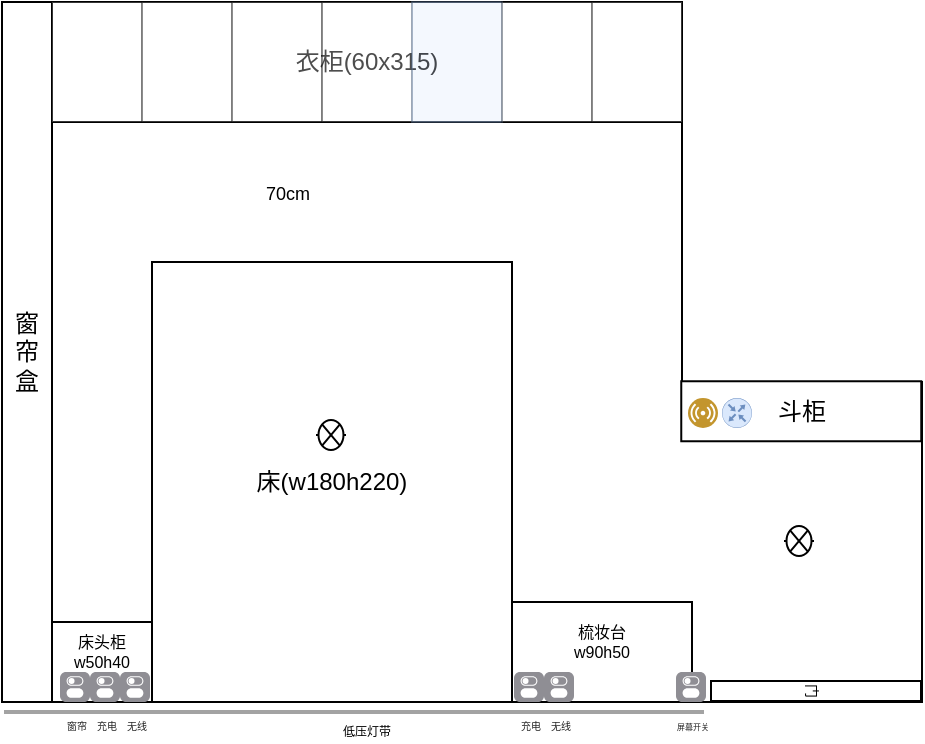 <mxfile version="22.1.4" type="github" pages="6">
  <diagram id="iGxLTob1CFTJOu1sMd-u" name="主卧">
    <mxGraphModel dx="678" dy="380" grid="0" gridSize="10" guides="0" tooltips="1" connect="1" arrows="1" fold="1" page="0" pageScale="1" pageWidth="500" pageHeight="400" background="none" math="0" shadow="0">
      <root>
        <mxCell id="0" />
        <mxCell id="1" parent="0" />
        <mxCell id="2" value="" style="rounded=0;whiteSpace=wrap;html=1;" parent="1" vertex="1">
          <mxGeometry x="350" y="219" width="120" height="160" as="geometry" />
        </mxCell>
        <mxCell id="3" value="" style="rounded=0;whiteSpace=wrap;html=1;" parent="1" vertex="1">
          <mxGeometry x="10" y="29" width="340" height="350" as="geometry" />
        </mxCell>
        <mxCell id="4" value="&lt;font style=&quot;font-size: 7px;&quot;&gt;门&lt;/font&gt;" style="rounded=0;whiteSpace=wrap;html=1;rotation=90;" parent="1" vertex="1">
          <mxGeometry x="412" y="321" width="10" height="105" as="geometry" />
        </mxCell>
        <mxCell id="5" value="&lt;font style=&quot;font-size: 12px;&quot;&gt;窗帘盒&lt;/font&gt;" style="rounded=0;whiteSpace=wrap;html=1;" parent="1" vertex="1">
          <mxGeometry x="10" y="29" width="25" height="350" as="geometry" />
        </mxCell>
        <mxCell id="6" value="床头柜&lt;br&gt;w50h40&lt;br&gt;&lt;br&gt;" style="rounded=0;whiteSpace=wrap;html=1;fontSize=8;" parent="1" vertex="1">
          <mxGeometry x="35" y="339" width="50" height="40" as="geometry" />
        </mxCell>
        <mxCell id="7" value="" style="rounded=0;whiteSpace=wrap;html=1;fontSize=12;strokeWidth=0;strokeColor=none;" parent="1" vertex="1">
          <mxGeometry x="345" y="220" width="10" height="158" as="geometry" />
        </mxCell>
        <mxCell id="8" value="梳妆台&lt;br&gt;w90h50&lt;br&gt;&lt;br&gt;" style="rounded=0;whiteSpace=wrap;html=1;fontSize=8;" parent="1" vertex="1">
          <mxGeometry x="265" y="329" width="90" height="50" as="geometry" />
        </mxCell>
        <mxCell id="9" value="斗柜" style="rounded=0;whiteSpace=wrap;html=1;rotation=90;horizontal=0;" parent="1" vertex="1">
          <mxGeometry x="394.63" y="173.63" width="30" height="120" as="geometry" />
        </mxCell>
        <mxCell id="10" value="&lt;font style=&quot;font-size: 9px;&quot;&gt;70cm&lt;/font&gt;" style="rounded=0;whiteSpace=wrap;html=1;rotation=90;horizontal=0;strokeColor=none;" parent="1" vertex="1">
          <mxGeometry x="118" y="109" width="70" height="30" as="geometry" />
        </mxCell>
        <mxCell id="11" value="衣柜(60x315)" style="rounded=0;whiteSpace=wrap;html=1;" parent="1" vertex="1">
          <mxGeometry x="35" y="29" width="315" height="60" as="geometry" />
        </mxCell>
        <mxCell id="12" value="床(w180h220)" style="rounded=0;whiteSpace=wrap;html=1;" parent="1" vertex="1">
          <mxGeometry x="85" y="159" width="180" height="220" as="geometry" />
        </mxCell>
        <mxCell id="jFWw-1WB0AM2nuvwrmAK-12" value="" style="rounded=0;whiteSpace=wrap;html=1;fontSize=16;opacity=30;" parent="1" vertex="1">
          <mxGeometry x="35" y="29" width="45" height="60" as="geometry" />
        </mxCell>
        <mxCell id="jFWw-1WB0AM2nuvwrmAK-13" value="" style="rounded=0;whiteSpace=wrap;html=1;fontSize=16;opacity=30;" parent="1" vertex="1">
          <mxGeometry x="80" y="29" width="45" height="60" as="geometry" />
        </mxCell>
        <mxCell id="jFWw-1WB0AM2nuvwrmAK-14" value="" style="rounded=0;whiteSpace=wrap;html=1;fontSize=16;opacity=30;" parent="1" vertex="1">
          <mxGeometry x="125" y="29" width="45" height="60" as="geometry" />
        </mxCell>
        <mxCell id="jFWw-1WB0AM2nuvwrmAK-15" value="" style="rounded=0;whiteSpace=wrap;html=1;fontSize=16;opacity=30;" parent="1" vertex="1">
          <mxGeometry x="170" y="29" width="45" height="60" as="geometry" />
        </mxCell>
        <mxCell id="jFWw-1WB0AM2nuvwrmAK-16" value="" style="rounded=0;whiteSpace=wrap;html=1;fontSize=16;opacity=30;fillColor=#dae8fc;strokeColor=#6c8ebf;" parent="1" vertex="1">
          <mxGeometry x="215" y="29" width="45" height="60" as="geometry" />
        </mxCell>
        <mxCell id="jFWw-1WB0AM2nuvwrmAK-17" value="" style="rounded=0;whiteSpace=wrap;html=1;fontSize=16;opacity=30;" parent="1" vertex="1">
          <mxGeometry x="260" y="29" width="45" height="60" as="geometry" />
        </mxCell>
        <mxCell id="jFWw-1WB0AM2nuvwrmAK-18" value="" style="rounded=0;whiteSpace=wrap;html=1;fontSize=16;opacity=30;" parent="1" vertex="1">
          <mxGeometry x="305" y="29" width="45" height="60" as="geometry" />
        </mxCell>
        <mxCell id="hAA1NZ7OuUM9K7THEyfF-14" value="" style="image;aspect=fixed;perimeter=ellipsePerimeter;html=1;align=center;shadow=0;dashed=0;fontColor=#4277BB;labelBackgroundColor=default;fontSize=12;spacingTop=3;image=img/lib/ibm/users/sensor.svg;imageBackground=default;fillStyle=hatch;" vertex="1" parent="1">
          <mxGeometry x="353" y="227" width="15" height="15" as="geometry" />
        </mxCell>
        <mxCell id="1U1xgXzTZR26I6f4ALCo-12" value="&lt;font style=&quot;font-size: 4px;&quot;&gt;屏幕开关&lt;/font&gt;" style="html=1;strokeWidth=1;shadow=0;dashed=0;shape=mxgraph.ios7.misc.switch;fillColor=#8F8E94;strokeColor=none;buttonText=;strokeColor2=#222222;fontColor=#222222;fontSize=8;verticalLabelPosition=bottom;verticalAlign=top;align=center;sketch=0;" vertex="1" parent="1">
          <mxGeometry x="347" y="364" width="15" height="15" as="geometry" />
        </mxCell>
        <mxCell id="1U1xgXzTZR26I6f4ALCo-13" value="&lt;font style=&quot;font-size: 5px;&quot;&gt;充电&lt;/font&gt;" style="html=1;strokeWidth=1;shadow=0;dashed=0;shape=mxgraph.ios7.misc.switch;fillColor=#8F8E94;strokeColor=none;buttonText=;strokeColor2=#222222;fontColor=#222222;fontSize=8;verticalLabelPosition=bottom;verticalAlign=top;align=center;sketch=0;" vertex="1" parent="1">
          <mxGeometry x="266" y="364" width="15" height="15" as="geometry" />
        </mxCell>
        <mxCell id="1U1xgXzTZR26I6f4ALCo-14" value="&lt;font style=&quot;font-size: 5px;&quot;&gt;无线&lt;/font&gt;" style="html=1;strokeWidth=1;shadow=0;dashed=0;shape=mxgraph.ios7.misc.switch;fillColor=#8F8E94;strokeColor=none;buttonText=;strokeColor2=#222222;fontColor=#222222;fontSize=8;verticalLabelPosition=bottom;verticalAlign=top;align=center;sketch=0;" vertex="1" parent="1">
          <mxGeometry x="69" y="364" width="15" height="15" as="geometry" />
        </mxCell>
        <mxCell id="1U1xgXzTZR26I6f4ALCo-15" value="&lt;font style=&quot;font-size: 5px;&quot;&gt;充电&lt;/font&gt;" style="html=1;strokeWidth=1;shadow=0;dashed=0;shape=mxgraph.ios7.misc.switch;fillColor=#8F8E94;strokeColor=none;buttonText=;strokeColor2=#222222;fontColor=#222222;fontSize=8;verticalLabelPosition=bottom;verticalAlign=top;align=center;sketch=0;" vertex="1" parent="1">
          <mxGeometry x="54" y="364" width="15" height="15" as="geometry" />
        </mxCell>
        <mxCell id="1U1xgXzTZR26I6f4ALCo-17" value="&lt;font style=&quot;font-size: 5px;&quot;&gt;无线&lt;/font&gt;" style="html=1;strokeWidth=1;shadow=0;dashed=0;shape=mxgraph.ios7.misc.switch;fillColor=#8F8E94;strokeColor=none;buttonText=;strokeColor2=#222222;fontColor=#222222;fontSize=8;verticalLabelPosition=bottom;verticalAlign=top;align=center;sketch=0;" vertex="1" parent="1">
          <mxGeometry x="281" y="364" width="15" height="15" as="geometry" />
        </mxCell>
        <mxCell id="1U1xgXzTZR26I6f4ALCo-18" value="&lt;font style=&quot;font-size: 5px;&quot;&gt;窗帘&lt;/font&gt;" style="html=1;strokeWidth=1;shadow=0;dashed=0;shape=mxgraph.ios7.misc.switch;fillColor=#8F8E94;strokeColor=none;buttonText=;strokeColor2=#222222;fontColor=#222222;fontSize=8;verticalLabelPosition=bottom;verticalAlign=top;align=center;sketch=0;" vertex="1" parent="1">
          <mxGeometry x="39" y="364" width="15" height="15" as="geometry" />
        </mxCell>
        <mxCell id="1U1xgXzTZR26I6f4ALCo-19" value="" style="sketch=0;points=[[0.5,0,0],[1,0.5,0],[0.5,1,0],[0,0.5,0],[0.145,0.145,0],[0.856,0.145,0],[0.855,0.856,0],[0.145,0.855,0]];verticalLabelPosition=bottom;html=1;verticalAlign=top;aspect=fixed;align=center;pointerEvents=1;shape=mxgraph.cisco19.rect;prIcon=router;fontSize=16;fillColor=#dae8fc;strokeColor=#6c8ebf;" vertex="1" parent="1">
          <mxGeometry x="370" y="227" width="15" height="15" as="geometry" />
        </mxCell>
        <mxCell id="y-0ovtjLK2a4nf-JqHrx-13" value="" style="pointerEvents=1;verticalLabelPosition=bottom;shadow=0;dashed=0;align=center;html=1;verticalAlign=top;shape=mxgraph.electrical.miscellaneous.light_bulb;" vertex="1" parent="1">
          <mxGeometry x="401" y="291" width="15" height="15" as="geometry" />
        </mxCell>
        <mxCell id="y-0ovtjLK2a4nf-JqHrx-14" value="" style="pointerEvents=1;verticalLabelPosition=bottom;shadow=0;dashed=0;align=center;html=1;verticalAlign=top;shape=mxgraph.electrical.miscellaneous.light_bulb;" vertex="1" parent="1">
          <mxGeometry x="167" y="238" width="15" height="15" as="geometry" />
        </mxCell>
        <mxCell id="y-0ovtjLK2a4nf-JqHrx-15" value="" style="endArrow=none;html=1;rounded=1;strokeWidth=2;opacity=60;shadow=0;fillColor=#f5f5f5;strokeColor=#666666;" edge="1" parent="1">
          <mxGeometry width="50" height="50" relative="1" as="geometry">
            <mxPoint x="11" y="384" as="sourcePoint" />
            <mxPoint x="361" y="384" as="targetPoint" />
          </mxGeometry>
        </mxCell>
        <mxCell id="y-0ovtjLK2a4nf-JqHrx-16" value="&lt;font style=&quot;font-size: 6px;&quot;&gt;低压灯带&lt;/font&gt;" style="edgeLabel;html=1;align=center;verticalAlign=middle;resizable=0;points=[];" vertex="1" connectable="0" parent="y-0ovtjLK2a4nf-JqHrx-15">
          <mxGeometry x="0.065" y="1" relative="1" as="geometry">
            <mxPoint x="-6" y="9" as="offset" />
          </mxGeometry>
        </mxCell>
      </root>
    </mxGraphModel>
  </diagram>
  <diagram id="X76r_KgreaUT2XttwzLK" name="次卧">
    <mxGraphModel dx="678" dy="380" grid="0" gridSize="10" guides="1" tooltips="1" connect="1" arrows="1" fold="1" page="0" pageScale="1" pageWidth="400" pageHeight="400" math="0" shadow="0">
      <root>
        <mxCell id="0" />
        <mxCell id="1" parent="0" />
        <mxCell id="YC-ziz15fnvhEWZhQmtj-1" value="" style="rounded=0;whiteSpace=wrap;html=1;" parent="1" vertex="1">
          <mxGeometry x="48" y="93" width="340" height="270" as="geometry" />
        </mxCell>
        <mxCell id="YC-ziz15fnvhEWZhQmtj-2" value="" style="rounded=0;whiteSpace=wrap;html=1;fontSize=7;" parent="1" vertex="1">
          <mxGeometry x="23" y="93" width="25" height="55" as="geometry" />
        </mxCell>
        <mxCell id="YC-ziz15fnvhEWZhQmtj-3" value="" style="rounded=0;whiteSpace=wrap;html=1;" parent="1" vertex="1">
          <mxGeometry x="48" y="93" width="15" height="270" as="geometry" />
        </mxCell>
        <mxCell id="YC-ziz15fnvhEWZhQmtj-4" value="&amp;nbsp; 空调" style="rounded=0;whiteSpace=wrap;html=1;" parent="1" vertex="1">
          <mxGeometry x="262" y="93" width="125" height="55" as="geometry" />
        </mxCell>
        <mxCell id="YC-ziz15fnvhEWZhQmtj-5" value="&lt;font style=&quot;font-size: 9px;&quot;&gt;推&lt;br&gt;拉&lt;br&gt;门&lt;/font&gt;" style="rounded=0;whiteSpace=wrap;html=1;" parent="1" vertex="1">
          <mxGeometry x="23" y="148" width="25" height="195" as="geometry" />
        </mxCell>
        <mxCell id="YC-ziz15fnvhEWZhQmtj-6" style="edgeStyle=none;html=1;fontSize=9;" parent="1" source="YC-ziz15fnvhEWZhQmtj-7" edge="1">
          <mxGeometry relative="1" as="geometry">
            <mxPoint x="207" y="190" as="targetPoint" />
            <Array as="points" />
          </mxGeometry>
        </mxCell>
        <mxCell id="YC-ziz15fnvhEWZhQmtj-7" value="&lt;font style=&quot;font-size: 9px;&quot;&gt;65cm&lt;/font&gt;" style="rounded=0;whiteSpace=wrap;html=1;fontSize=7;strokeColor=none;" parent="1" vertex="1">
          <mxGeometry x="193" y="148" width="30" height="65" as="geometry" />
        </mxCell>
        <mxCell id="YC-ziz15fnvhEWZhQmtj-8" value="椅子(60x60)" style="rounded=1;whiteSpace=wrap;html=1;fontSize=7;" parent="1" vertex="1">
          <mxGeometry x="88" y="280" width="60" height="60" as="geometry" />
        </mxCell>
        <mxCell id="YC-ziz15fnvhEWZhQmtj-9" value="桌子(110x60)" style="rounded=0;whiteSpace=wrap;html=1;fontSize=7;" parent="1" vertex="1">
          <mxGeometry x="63" y="303" width="110" height="60" as="geometry" />
        </mxCell>
        <mxCell id="YC-ziz15fnvhEWZhQmtj-11" value="床(150x215)" style="rounded=0;whiteSpace=wrap;html=1;" parent="1" vertex="1">
          <mxGeometry x="173" y="213" width="215" height="150" as="geometry" />
        </mxCell>
        <mxCell id="YC-ziz15fnvhEWZhQmtj-12" value="衣柜(55x200)" style="rounded=0;whiteSpace=wrap;html=1;" parent="1" vertex="1">
          <mxGeometry x="63" y="93" width="200" height="55" as="geometry" />
        </mxCell>
        <mxCell id="YC-ziz15fnvhEWZhQmtj-14" value="&lt;font style=&quot;font-size: 7px;&quot;&gt;门&lt;/font&gt;" style="rounded=0;whiteSpace=wrap;html=1;" parent="1" vertex="1">
          <mxGeometry x="298" y="93" width="90" height="10" as="geometry" />
        </mxCell>
        <mxCell id="iZ8hNC7S2IU6sly-sq2m-1" value="开&lt;br&gt;放&lt;br&gt;格" style="rounded=0;whiteSpace=wrap;html=1;fontSize=7;" parent="1" vertex="1">
          <mxGeometry x="263" y="93" width="20" height="55" as="geometry" />
        </mxCell>
        <mxCell id="YC-ziz15fnvhEWZhQmtj-13" value="&lt;font style=&quot;font-size: 7px;&quot;&gt;门&lt;/font&gt;" style="rounded=0;whiteSpace=wrap;html=1;" parent="1" vertex="1">
          <mxGeometry x="378" y="93" width="10" height="100" as="geometry" />
        </mxCell>
        <mxCell id="QCL5Y7JUFVMOseOvX-Qa-1" value="" style="image;aspect=fixed;perimeter=ellipsePerimeter;html=1;align=center;shadow=0;dashed=0;fontColor=#4277BB;labelBackgroundColor=default;fontSize=5;spacingTop=3;image=img/lib/ibm/users/sensor.svg;imageBackground=default;fillStyle=hatch;" vertex="1" parent="1">
          <mxGeometry x="156" y="348" width="15" height="15" as="geometry" />
        </mxCell>
        <mxCell id="QCL5Y7JUFVMOseOvX-Qa-2" value="无线" style="html=1;strokeWidth=1;shadow=0;dashed=0;shape=mxgraph.ios7.misc.switch;fillColor=#8F8E94;strokeColor=none;buttonText=;strokeColor2=#222222;fontColor=#222222;fontSize=5;verticalLabelPosition=bottom;verticalAlign=top;align=center;sketch=0;" vertex="1" parent="1">
          <mxGeometry x="141" y="348" width="15" height="15" as="geometry" />
        </mxCell>
        <mxCell id="QCL5Y7JUFVMOseOvX-Qa-4" value="&lt;font style=&quot;font-size: 4px;&quot;&gt;屏幕开关&lt;/font&gt;" style="html=1;strokeWidth=1;shadow=0;dashed=0;shape=mxgraph.ios7.misc.switch;fillColor=#8F8E94;strokeColor=none;buttonText=;strokeColor2=#222222;fontColor=#222222;fontSize=8;verticalLabelPosition=middle;verticalAlign=middle;align=right;sketch=0;labelPosition=left;" vertex="1" parent="1">
          <mxGeometry x="373" y="196" width="15" height="15" as="geometry" />
        </mxCell>
        <mxCell id="ufWRIlh_Pgv1zST5EozJ-1" value="插座" style="html=1;strokeWidth=1;shadow=0;dashed=0;shape=mxgraph.ios7.misc.switch;fillColor=#8F8E94;strokeColor=none;buttonText=;strokeColor2=#222222;fontColor=#222222;fontSize=5;verticalLabelPosition=bottom;verticalAlign=top;align=center;sketch=0;" vertex="1" parent="1">
          <mxGeometry x="126" y="348" width="15" height="15" as="geometry" />
        </mxCell>
        <mxCell id="ufWRIlh_Pgv1zST5EozJ-2" value="插座" style="html=1;strokeWidth=1;shadow=0;dashed=0;shape=mxgraph.ios7.misc.switch;fillColor=#8F8E94;strokeColor=none;buttonText=;strokeColor2=#222222;fontColor=#222222;fontSize=5;verticalLabelPosition=bottom;verticalAlign=top;align=center;sketch=0;" vertex="1" parent="1">
          <mxGeometry x="111" y="348" width="15" height="15" as="geometry" />
        </mxCell>
        <mxCell id="fs9x7nTa7O9UlMrbhS-D-1" value="" style="rounded=0;whiteSpace=wrap;html=1;fontSize=7;" vertex="1" parent="1">
          <mxGeometry x="23" y="343" width="25" height="20" as="geometry" />
        </mxCell>
        <mxCell id="fs9x7nTa7O9UlMrbhS-D-2" value="&lt;font style=&quot;font-size: 4px;&quot;&gt;窗帘盒&lt;/font&gt;" style="rounded=0;whiteSpace=wrap;html=1;" vertex="1" parent="1">
          <mxGeometry x="48" y="93" width="15" height="55" as="geometry" />
        </mxCell>
        <mxCell id="fs9x7nTa7O9UlMrbhS-D-3" value="&lt;font style=&quot;font-size: 4px;&quot;&gt;窗帘盒&lt;/font&gt;" style="rounded=0;whiteSpace=wrap;html=1;" vertex="1" parent="1">
          <mxGeometry x="48" y="343" width="15" height="20" as="geometry" />
        </mxCell>
      </root>
    </mxGraphModel>
  </diagram>
  <diagram id="aLSxvwJ0gBWf9LIRor2G" name="儿童房">
    <mxGraphModel dx="678" dy="380" grid="0" gridSize="10" guides="1" tooltips="1" connect="1" arrows="1" fold="1" page="0" pageScale="1" pageWidth="500" pageHeight="400" math="0" shadow="0">
      <root>
        <mxCell id="0" />
        <mxCell id="1" parent="0" />
        <mxCell id="jQ-a7CguUcNQit3pCRuz-1" value="" style="rounded=0;whiteSpace=wrap;html=1;" parent="1" vertex="1">
          <mxGeometry x="22" y="65" width="285" height="260" as="geometry" />
        </mxCell>
        <mxCell id="jQ-a7CguUcNQit3pCRuz-5" value="椅子" style="rounded=1;whiteSpace=wrap;html=1;strokeColor=#000000;" parent="1" vertex="1">
          <mxGeometry x="62" y="113" width="60" height="60" as="geometry" />
        </mxCell>
        <mxCell id="jQ-a7CguUcNQit3pCRuz-6" value="&lt;br&gt;&lt;br&gt;桌子(140x70)" style="rounded=0;whiteSpace=wrap;html=1;" parent="1" vertex="1">
          <mxGeometry x="22" y="65" width="140" height="70" as="geometry" />
        </mxCell>
        <mxCell id="jQ-a7CguUcNQit3pCRuz-7" value="吊柜" style="rounded=0;whiteSpace=wrap;html=1;opacity=10;" parent="1" vertex="1">
          <mxGeometry x="22" y="65" width="140" height="35" as="geometry" />
        </mxCell>
        <mxCell id="jQ-a7CguUcNQit3pCRuz-8" value="&lt;font style=&quot;font-size: 10px;&quot;&gt;空调&lt;/font&gt;" style="rounded=0;whiteSpace=wrap;html=1;" parent="1" vertex="1">
          <mxGeometry x="22" y="270" width="110" height="55" as="geometry" />
        </mxCell>
        <mxCell id="jQ-a7CguUcNQit3pCRuz-9" value="&lt;font style=&quot;font-size: 7px;&quot;&gt;门&lt;/font&gt;" style="rounded=0;whiteSpace=wrap;html=1;" parent="1" vertex="1">
          <mxGeometry x="22" y="220" width="10" height="105" as="geometry" />
        </mxCell>
        <mxCell id="jQ-a7CguUcNQit3pCRuz-10" value="&lt;font style=&quot;font-size: 7px;&quot;&gt;门&lt;/font&gt;" style="rounded=0;whiteSpace=wrap;html=1;rotation=90;" parent="1" vertex="1">
          <mxGeometry x="62" y="275" width="10" height="90" as="geometry" />
        </mxCell>
        <mxCell id="jQ-a7CguUcNQit3pCRuz-11" value="&lt;br&gt;衣柜高 285 - 30 = 250&lt;br&gt;&lt;br&gt;床&lt;br&gt;205x135x50&lt;br&gt;190x135x20&lt;br&gt;&lt;br&gt;" style="text;html=1;strokeColor=none;fillColor=none;align=left;verticalAlign=middle;whiteSpace=wrap;rounded=0;" parent="1" vertex="1">
          <mxGeometry x="322" y="97" width="163" height="223" as="geometry" />
        </mxCell>
        <mxCell id="jQ-a7CguUcNQit3pCRuz-2" value="床(w135h205)" style="rounded=0;whiteSpace=wrap;html=1;" parent="1" vertex="1">
          <mxGeometry x="172" y="65" width="135" height="205" as="geometry" />
        </mxCell>
        <mxCell id="jQ-a7CguUcNQit3pCRuz-3" value="&lt;font style=&quot;font-size: 8px;&quot;&gt;窗帘盒&lt;/font&gt;" style="rounded=0;whiteSpace=wrap;html=1;strokeColor=#4e4646;" parent="1" vertex="1">
          <mxGeometry x="292" y="270" width="15" height="55" as="geometry" />
        </mxCell>
        <mxCell id="jQ-a7CguUcNQit3pCRuz-4" value="衣柜(55x170)" style="rounded=0;whiteSpace=wrap;html=1;shadow=0;glass=0;opacity=50;" parent="1" vertex="1">
          <mxGeometry x="132" y="270" width="160" height="55" as="geometry" />
        </mxCell>
        <mxCell id="B5NzgowoITlGc32n17o3-1" value="" style="rounded=0;whiteSpace=wrap;html=1;shadow=0;glass=0;opacity=50;" parent="1" vertex="1">
          <mxGeometry x="112" y="270" width="20" height="55" as="geometry" />
        </mxCell>
        <mxCell id="KD2zoA76d-t-va_rwXCo-1" value="&lt;span style=&quot;font-size: 4px;&quot;&gt;白&lt;br&gt;板&lt;/span&gt;" style="rounded=0;whiteSpace=wrap;html=1;" parent="1" vertex="1">
          <mxGeometry x="22" y="137" width="5" height="80" as="geometry" />
        </mxCell>
        <mxCell id="dyMRBAeO82F5OutBlsoX-3" value="" style="rounded=0;whiteSpace=wrap;html=1;shadow=0;glass=0;opacity=50;" vertex="1" parent="1">
          <mxGeometry x="132" y="270" width="40" height="55" as="geometry" />
        </mxCell>
        <mxCell id="dyMRBAeO82F5OutBlsoX-5" value="" style="rounded=0;whiteSpace=wrap;html=1;shadow=0;glass=0;opacity=50;" vertex="1" parent="1">
          <mxGeometry x="172" y="270" width="40" height="55" as="geometry" />
        </mxCell>
        <mxCell id="dyMRBAeO82F5OutBlsoX-6" value="" style="rounded=0;whiteSpace=wrap;html=1;shadow=0;glass=0;opacity=50;" vertex="1" parent="1">
          <mxGeometry x="212" y="270" width="40" height="55" as="geometry" />
        </mxCell>
        <mxCell id="3BMQw6ktT0DC5uGen-Za-1" value="传感器" style="image;aspect=fixed;perimeter=ellipsePerimeter;html=1;align=center;shadow=0;dashed=0;fontColor=default;labelBackgroundColor=default;fontSize=5;spacingTop=3;image=img/lib/ibm/users/sensor.svg;imageBackground=default;fillStyle=hatch;labelPosition=center;verticalLabelPosition=top;verticalAlign=bottom;" vertex="1" parent="1">
          <mxGeometry x="144.5" y="65" width="15" height="15" as="geometry" />
        </mxCell>
        <mxCell id="ikK2iVyhjWGV6-M-ySzG-1" value="屏幕开关" style="html=1;strokeWidth=1;shadow=0;dashed=0;shape=mxgraph.ios7.misc.switch;fillColor=#8F8E94;strokeColor=none;buttonText=;strokeColor2=#222222;fontColor=#222222;fontSize=8;verticalLabelPosition=middle;verticalAlign=middle;align=left;sketch=0;labelPosition=right;" vertex="1" parent="1">
          <mxGeometry x="22" y="202" width="15" height="15" as="geometry" />
        </mxCell>
        <mxCell id="ikK2iVyhjWGV6-M-ySzG-2" value="插座" style="html=1;strokeWidth=1;shadow=0;dashed=0;shape=mxgraph.ios7.misc.switch;fillColor=#8F8E94;strokeColor=none;buttonText=;strokeColor2=#222222;fontColor=default;fontSize=5;verticalLabelPosition=top;verticalAlign=bottom;align=center;sketch=0;labelPosition=center;" vertex="1" parent="1">
          <mxGeometry x="37" y="65" width="15" height="15" as="geometry" />
        </mxCell>
        <mxCell id="ikK2iVyhjWGV6-M-ySzG-3" value="插座" style="html=1;strokeWidth=1;shadow=0;dashed=0;shape=mxgraph.ios7.misc.switch;fillColor=#8F8E94;strokeColor=none;buttonText=;strokeColor2=#222222;fontColor=default;fontSize=5;verticalLabelPosition=top;verticalAlign=bottom;align=center;sketch=0;labelPosition=center;" vertex="1" parent="1">
          <mxGeometry x="22" y="65" width="15" height="15" as="geometry" />
        </mxCell>
        <mxCell id="ikK2iVyhjWGV6-M-ySzG-4" value="无线" style="html=1;strokeWidth=1;shadow=0;dashed=0;shape=mxgraph.ios7.misc.switch;fillColor=#8F8E94;strokeColor=none;buttonText=;strokeColor2=#222222;fontColor=default;fontSize=5;verticalLabelPosition=top;verticalAlign=bottom;align=center;sketch=0;labelPosition=center;" vertex="1" parent="1">
          <mxGeometry x="160.5" y="65" width="15" height="15" as="geometry" />
        </mxCell>
        <mxCell id="OhI6NPxldbqcNnMlMk5j-1" value="插座" style="html=1;strokeWidth=1;shadow=0;dashed=0;shape=mxgraph.ios7.misc.switch;fillColor=#8F8E94;strokeColor=none;buttonText=;strokeColor2=#222222;fontColor=default;fontSize=5;verticalLabelPosition=top;verticalAlign=bottom;align=center;sketch=0;labelPosition=center;" vertex="1" parent="1">
          <mxGeometry x="175.5" y="65" width="15" height="15" as="geometry" />
        </mxCell>
      </root>
    </mxGraphModel>
  </diagram>
  <diagram id="-19VYibgQqfg_9gxcEhi" name="书房">
    <mxGraphModel dx="678" dy="380" grid="0" gridSize="10" guides="1" tooltips="1" connect="1" arrows="1" fold="1" page="0" pageScale="1" pageWidth="400" pageHeight="400" math="0" shadow="0">
      <root>
        <mxCell id="0" />
        <mxCell id="1" parent="0" />
        <mxCell id="GJgxfpKIy5aZmgsc_Pyk-1" value="" style="rounded=0;whiteSpace=wrap;html=1;" parent="1" vertex="1">
          <mxGeometry x="60" y="89" width="275" height="215" as="geometry" />
        </mxCell>
        <mxCell id="GJgxfpKIy5aZmgsc_Pyk-2" value="" style="rounded=1;whiteSpace=wrap;html=1;rotation=-180;" parent="1" vertex="1">
          <mxGeometry x="213" y="120" width="70" height="35" as="geometry" />
        </mxCell>
        <mxCell id="GJgxfpKIy5aZmgsc_Pyk-3" value="钢琴(w140h35)" style="rounded=0;whiteSpace=wrap;html=1;rotation=0;fontSize=9;" parent="1" vertex="1">
          <mxGeometry x="178" y="89" width="140" height="35" as="geometry" />
        </mxCell>
        <mxCell id="GJgxfpKIy5aZmgsc_Pyk-4" value="书柜&lt;br&gt;50x110" style="rounded=0;whiteSpace=wrap;html=1;fontSize=9;" parent="1" vertex="1">
          <mxGeometry x="60" y="194" width="50" height="110" as="geometry" />
        </mxCell>
        <mxCell id="GJgxfpKIy5aZmgsc_Pyk-5" value="椅子(60x60)" style="rounded=1;whiteSpace=wrap;html=1;rotation=0;fontSize=9;" parent="1" vertex="1">
          <mxGeometry x="137" y="181" width="60" height="60" as="geometry" />
        </mxCell>
        <mxCell id="GJgxfpKIy5aZmgsc_Pyk-6" value="椅子(60x60)" style="rounded=1;whiteSpace=wrap;html=1;rotation=0;fontSize=9;glass=0;shadow=0;" parent="1" vertex="1">
          <mxGeometry x="236" y="181" width="60" height="60" as="geometry" />
        </mxCell>
        <mxCell id="GJgxfpKIy5aZmgsc_Pyk-7" value="书桌(w210h70)&lt;br style=&quot;font-size: 9px;&quot;&gt;&amp;nbsp;&lt;br style=&quot;font-size: 9px;&quot;&gt;&amp;nbsp;&lt;br&gt;" style="rounded=0;whiteSpace=wrap;html=1;fontSize=9;" parent="1" vertex="1">
          <mxGeometry x="110" y="234" width="210" height="70" as="geometry" />
        </mxCell>
        <mxCell id="GJgxfpKIy5aZmgsc_Pyk-8" value="&lt;font style=&quot;font-size: 6px;&quot;&gt;窗&lt;br&gt;帘&lt;br&gt;盒&lt;/font&gt;" style="rounded=0;whiteSpace=wrap;html=1;" parent="1" vertex="1">
          <mxGeometry x="320" y="89" width="15" height="215" as="geometry" />
        </mxCell>
        <mxCell id="GJgxfpKIy5aZmgsc_Pyk-9" value="吊柜(w210h30)" style="rounded=0;whiteSpace=wrap;html=1;dashed=1;fontSize=9;" parent="1" vertex="1">
          <mxGeometry x="110" y="269" width="210" height="35" as="geometry" />
        </mxCell>
        <mxCell id="GJgxfpKIy5aZmgsc_Pyk-10" value="空调" style="rounded=0;whiteSpace=wrap;html=1;fontSize=9;" parent="1" vertex="1">
          <mxGeometry x="60" y="89" width="50" height="107.5" as="geometry" />
        </mxCell>
        <mxCell id="GJgxfpKIy5aZmgsc_Pyk-11" value="&lt;font style=&quot;font-size: 7px;&quot;&gt;门&lt;/font&gt;" style="rounded=0;whiteSpace=wrap;html=1;" parent="1" vertex="1">
          <mxGeometry x="60" y="89" width="10" height="105" as="geometry" />
        </mxCell>
        <mxCell id="Q4QH5E50dtm8im01lDqu-1" value="&lt;font style=&quot;font-size: 5px;&quot;&gt;屏幕开关&lt;/font&gt;" style="html=1;strokeWidth=1;shadow=0;dashed=0;shape=mxgraph.ios7.misc.switch;fillColor=#8F8E94;strokeColor=none;buttonText=;strokeColor2=#222222;fontColor=#222222;fontSize=8;verticalLabelPosition=middle;verticalAlign=middle;align=right;sketch=0;labelPosition=left;" vertex="1" parent="1">
          <mxGeometry x="60" y="196.5" width="15" height="15" as="geometry" />
        </mxCell>
        <mxCell id="Q4QH5E50dtm8im01lDqu-3" value="插座" style="html=1;strokeWidth=1;shadow=0;dashed=0;shape=mxgraph.ios7.misc.switch;fillColor=#8F8E94;strokeColor=none;buttonText=;strokeColor2=#222222;fontColor=#222222;fontSize=5;verticalLabelPosition=bottom;verticalAlign=top;align=center;sketch=0;" vertex="1" parent="1">
          <mxGeometry x="268" y="289" width="15" height="15" as="geometry" />
        </mxCell>
        <mxCell id="Q4QH5E50dtm8im01lDqu-4" value="插座" style="html=1;strokeWidth=1;shadow=0;dashed=0;shape=mxgraph.ios7.misc.switch;fillColor=#8F8E94;strokeColor=none;buttonText=;strokeColor2=#222222;fontColor=#222222;fontSize=5;verticalLabelPosition=bottom;verticalAlign=top;align=center;sketch=0;" vertex="1" parent="1">
          <mxGeometry x="283" y="289" width="15" height="15" as="geometry" />
        </mxCell>
        <mxCell id="Q4QH5E50dtm8im01lDqu-5" value="无线" style="html=1;strokeWidth=1;shadow=0;dashed=0;shape=mxgraph.ios7.misc.switch;fillColor=#8F8E94;strokeColor=none;buttonText=;strokeColor2=#222222;fontColor=#222222;fontSize=5;verticalLabelPosition=bottom;verticalAlign=top;align=center;sketch=0;" vertex="1" parent="1">
          <mxGeometry x="298" y="289" width="15" height="15" as="geometry" />
        </mxCell>
        <mxCell id="Q4QH5E50dtm8im01lDqu-6" value="插座" style="html=1;strokeWidth=1;shadow=0;dashed=0;shape=mxgraph.ios7.misc.switch;fillColor=#8F8E94;strokeColor=none;buttonText=;strokeColor2=#222222;fontColor=#222222;fontSize=5;verticalLabelPosition=bottom;verticalAlign=top;align=center;sketch=0;" vertex="1" parent="1">
          <mxGeometry x="145" y="289" width="15" height="15" as="geometry" />
        </mxCell>
        <mxCell id="Q4QH5E50dtm8im01lDqu-7" value="插座" style="html=1;strokeWidth=1;shadow=0;dashed=0;shape=mxgraph.ios7.misc.switch;fillColor=#8F8E94;strokeColor=none;buttonText=;strokeColor2=#222222;fontColor=#222222;fontSize=5;verticalLabelPosition=bottom;verticalAlign=top;align=center;sketch=0;" vertex="1" parent="1">
          <mxGeometry x="159.5" y="289" width="15" height="15" as="geometry" />
        </mxCell>
        <mxCell id="-LwIPa2Z-cDYaN7zljeA-1" value="" style="image;aspect=fixed;perimeter=ellipsePerimeter;html=1;align=center;shadow=0;dashed=0;fontColor=#4277BB;labelBackgroundColor=default;fontSize=5;spacingTop=3;image=img/lib/ibm/users/sensor.svg;imageBackground=default;fillStyle=hatch;" vertex="1" parent="1">
          <mxGeometry x="253" y="289" width="15" height="15" as="geometry" />
        </mxCell>
        <mxCell id="XXnLAzXdVUT-AwTCctIt-1" value="300 + 20 * 4 + 200 + 100" style="text;html=1;strokeColor=none;fillColor=none;align=center;verticalAlign=middle;whiteSpace=wrap;rounded=0;" vertex="1" parent="1">
          <mxGeometry x="372" y="97" width="167" height="30" as="geometry" />
        </mxCell>
      </root>
    </mxGraphModel>
  </diagram>
  <diagram id="CqVg6Tqw2GVn2pjmF0fm" name="数据">
    <mxGraphModel dx="1186" dy="665" grid="0" gridSize="10" guides="1" tooltips="1" connect="1" arrows="1" fold="1" page="0" pageScale="1" pageWidth="827" pageHeight="1169" math="0" shadow="0">
      <root>
        <mxCell id="0" />
        <mxCell id="1" parent="0" />
        <mxCell id="tDvGOe3y-nwsubzZe5mj-1" value="&lt;font style=&quot;font-size: 18px;&quot;&gt;&lt;span style=&quot;color: rgb(0, 0, 0); font-family: Helvetica; font-style: normal; font-variant-ligatures: normal; font-variant-caps: normal; font-weight: 400; letter-spacing: normal; orphans: 2; text-align: left; text-indent: 0px; text-transform: none; widows: 2; word-spacing: 0px; -webkit-text-stroke-width: 0px; background-color: rgb(251, 251, 251); text-decoration-thickness: initial; text-decoration-style: initial; text-decoration-color: initial; float: none; display: inline !important;&quot;&gt;层高 285&amp;nbsp; 吊顶30&lt;/span&gt;&lt;br style=&quot;border-color: var(--border-color); color: rgb(0, 0, 0); font-family: Helvetica; font-style: normal; font-variant-ligatures: normal; font-variant-caps: normal; font-weight: 400; letter-spacing: normal; orphans: 2; text-align: left; text-indent: 0px; text-transform: none; widows: 2; word-spacing: 0px; -webkit-text-stroke-width: 0px; background-color: rgb(251, 251, 251); text-decoration-thickness: initial; text-decoration-style: initial; text-decoration-color: initial;&quot;&gt;&lt;span style=&quot;color: rgb(0, 0, 0); font-family: Helvetica; font-style: normal; font-variant-ligatures: normal; font-variant-caps: normal; font-weight: 400; letter-spacing: normal; orphans: 2; text-align: left; text-indent: 0px; text-transform: none; widows: 2; word-spacing: 0px; -webkit-text-stroke-width: 0px; background-color: rgb(251, 251, 251); text-decoration-thickness: initial; text-decoration-style: initial; text-decoration-color: initial; float: none; display: inline !important;&quot;&gt;&lt;br&gt;空调&lt;/span&gt;&lt;span style=&quot;color: rgb(0, 0, 0); font-family: Helvetica; font-style: normal; font-variant-ligatures: normal; font-variant-caps: normal; font-weight: 400; letter-spacing: normal; orphans: 2; text-align: left; text-indent: 0px; text-transform: none; widows: 2; word-spacing: 0px; -webkit-text-stroke-width: 0px; background-color: rgb(251, 251, 251); text-decoration-thickness: initial; text-decoration-style: initial; text-decoration-color: initial; float: none; display: inline !important;&quot;&gt;&lt;br&gt;19.2 70.0 44.7&lt;/span&gt;&lt;br style=&quot;border-color: var(--border-color); color: rgb(0, 0, 0); font-family: Helvetica; font-style: normal; font-variant-ligatures: normal; font-variant-caps: normal; font-weight: 400; letter-spacing: normal; orphans: 2; text-align: left; text-indent: 0px; text-transform: none; widows: 2; word-spacing: 0px; -webkit-text-stroke-width: 0px; background-color: rgb(251, 251, 251); text-decoration-thickness: initial; text-decoration-style: initial; text-decoration-color: initial;&quot;&gt;&lt;span style=&quot;color: rgb(0, 0, 0); font-family: Helvetica; font-style: normal; font-variant-ligatures: normal; font-variant-caps: normal; font-weight: 400; letter-spacing: normal; orphans: 2; text-align: left; text-indent: 0px; text-transform: none; widows: 2; word-spacing: 0px; -webkit-text-stroke-width: 0px; background-color: rgb(251, 251, 251); text-decoration-thickness: initial; text-decoration-style: initial; text-decoration-color: initial; float: none; display: inline !important;&quot;&gt;19.2 91.0 44.7&lt;/span&gt;&lt;br style=&quot;border-color: var(--border-color); color: rgb(0, 0, 0); font-family: Helvetica; font-style: normal; font-variant-ligatures: normal; font-variant-caps: normal; font-weight: 400; letter-spacing: normal; orphans: 2; text-align: left; text-indent: 0px; text-transform: none; widows: 2; word-spacing: 0px; -webkit-text-stroke-width: 0px; background-color: rgb(251, 251, 251); text-decoration-thickness: initial; text-decoration-style: initial; text-decoration-color: initial;&quot;&gt;&lt;span style=&quot;color: rgb(0, 0, 0); font-family: Helvetica; font-style: normal; font-variant-ligatures: normal; font-variant-caps: normal; font-weight: 400; letter-spacing: normal; orphans: 2; text-align: left; text-indent: 0px; text-transform: none; widows: 2; word-spacing: 0px; -webkit-text-stroke-width: 0px; background-color: rgb(251, 251, 251); text-decoration-thickness: initial; text-decoration-style: initial; text-decoration-color: initial; float: none; display: inline !important;&quot;&gt;19.2 118&amp;nbsp; 44.7&lt;/span&gt;&lt;/font&gt;" style="text;whiteSpace=wrap;html=1;" parent="1" vertex="1">
          <mxGeometry x="140" y="20" width="250" height="160" as="geometry" />
        </mxCell>
        <mxCell id="XeR-BjNvQ02qMweh0LW1-1" value="&lt;span style=&quot;font-size: 18px;&quot;&gt;玄关&amp;nbsp; &amp;nbsp; &amp;nbsp; &amp;nbsp; 1.70 x 2.35&lt;br&gt;厨房&amp;nbsp; &amp;nbsp; &amp;nbsp; &amp;nbsp; 1.75 x 3.90&lt;br&gt;客厅&amp;nbsp; &amp;nbsp; &amp;nbsp; &amp;nbsp; 4.80 x 3.90&lt;br&gt;餐厅&amp;nbsp; &amp;nbsp; &amp;nbsp; &amp;nbsp; 2.90 x 3.90&lt;br&gt;&lt;br&gt;主卧&amp;nbsp; &amp;nbsp; &amp;nbsp; &amp;nbsp; 3.50 x 3.40&lt;br&gt;次卧&amp;nbsp; &amp;nbsp; &amp;nbsp; &amp;nbsp; 2.70 x 3.40&lt;br&gt;儿童&amp;nbsp; &amp;nbsp; &amp;nbsp; &amp;nbsp; 2.60 x 2.85&lt;br&gt;书房&amp;nbsp; &amp;nbsp; &amp;nbsp; &amp;nbsp; 2.15 x 2.75&amp;nbsp;&lt;br&gt;&lt;br&gt;主卫&amp;nbsp; &amp;nbsp; &amp;nbsp; &amp;nbsp; 1.70 x 2.00&lt;br&gt;客卫&amp;nbsp; &amp;nbsp; &amp;nbsp; &amp;nbsp; 1.60 x 2.85&lt;br&gt;&lt;br&gt;阳台&amp;nbsp; &amp;nbsp; &amp;nbsp; &amp;nbsp; 1.15 x 6.80&lt;br&gt;&lt;/span&gt;" style="text;html=1;strokeColor=none;fillColor=none;align=left;verticalAlign=middle;whiteSpace=wrap;rounded=0;" parent="1" vertex="1">
          <mxGeometry x="140" y="160" width="280" height="380" as="geometry" />
        </mxCell>
      </root>
    </mxGraphModel>
  </diagram>
  <diagram id="Ldblpkct6vA-mpDr9xPh" name="第 6 页">
    <mxGraphModel dx="1130" dy="633" grid="1" gridSize="10" guides="1" tooltips="1" connect="1" arrows="1" fold="1" page="1" pageScale="1" pageWidth="500" pageHeight="400" math="0" shadow="0">
      <root>
        <mxCell id="0" />
        <mxCell id="1" parent="0" />
      </root>
    </mxGraphModel>
  </diagram>
</mxfile>
